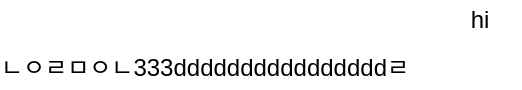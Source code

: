 <mxfile version="12.9.10" type="github">
  <diagram id="JGJYtoNitxyOqAdq8E6B" name="Page-1">
    <mxGraphModel dx="1426" dy="826" grid="1" gridSize="10" guides="1" tooltips="1" connect="1" arrows="1" fold="1" page="1" pageScale="1" pageWidth="827" pageHeight="1169" math="0" shadow="0">
      <root>
        <mxCell id="0" />
        <mxCell id="1" parent="0" />
        <mxCell id="jbEpZClHM-h2ju_kG4N_-1" value="hi" style="text;html=1;strokeColor=none;fillColor=none;align=center;verticalAlign=middle;whiteSpace=wrap;rounded=0;" vertex="1" parent="1">
          <mxGeometry x="390" y="410" width="40" height="20" as="geometry" />
        </mxCell>
        <mxCell id="jbEpZClHM-h2ju_kG4N_-3" value="ㄴㅇㄹㅁㅇㄴ333ddddddddddddddddㄹ" style="text;html=1;align=center;verticalAlign=middle;resizable=0;points=[];autosize=1;" vertex="1" parent="1">
          <mxGeometry x="227" y="434" width="90" height="20" as="geometry" />
        </mxCell>
      </root>
    </mxGraphModel>
  </diagram>
</mxfile>
